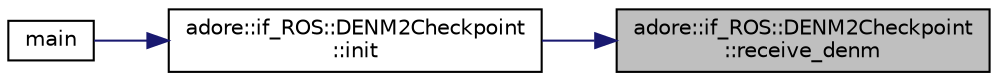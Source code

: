 digraph "adore::if_ROS::DENM2Checkpoint::receive_denm"
{
 // LATEX_PDF_SIZE
  edge [fontname="Helvetica",fontsize="10",labelfontname="Helvetica",labelfontsize="10"];
  node [fontname="Helvetica",fontsize="10",shape=record];
  rankdir="RL";
  Node1 [label="adore::if_ROS::DENM2Checkpoint\l::receive_denm",height=0.2,width=0.4,color="black", fillcolor="grey75", style="filled", fontcolor="black",tooltip=" "];
  Node1 -> Node2 [dir="back",color="midnightblue",fontsize="10",style="solid",fontname="Helvetica"];
  Node2 [label="adore::if_ROS::DENM2Checkpoint\l::init",height=0.2,width=0.4,color="black", fillcolor="white", style="filled",URL="$classadore_1_1if__ROS_1_1DENM2Checkpoint.html#a878231c39bf08c25601a94670f2dd831",tooltip=" "];
  Node2 -> Node3 [dir="back",color="midnightblue",fontsize="10",style="solid",fontname="Helvetica"];
  Node3 [label="main",height=0.2,width=0.4,color="black", fillcolor="white", style="filled",URL="$denm__to__checkpoint_8cpp.html#a3c04138a5bfe5d72780bb7e82a18e627",tooltip=" "];
}
